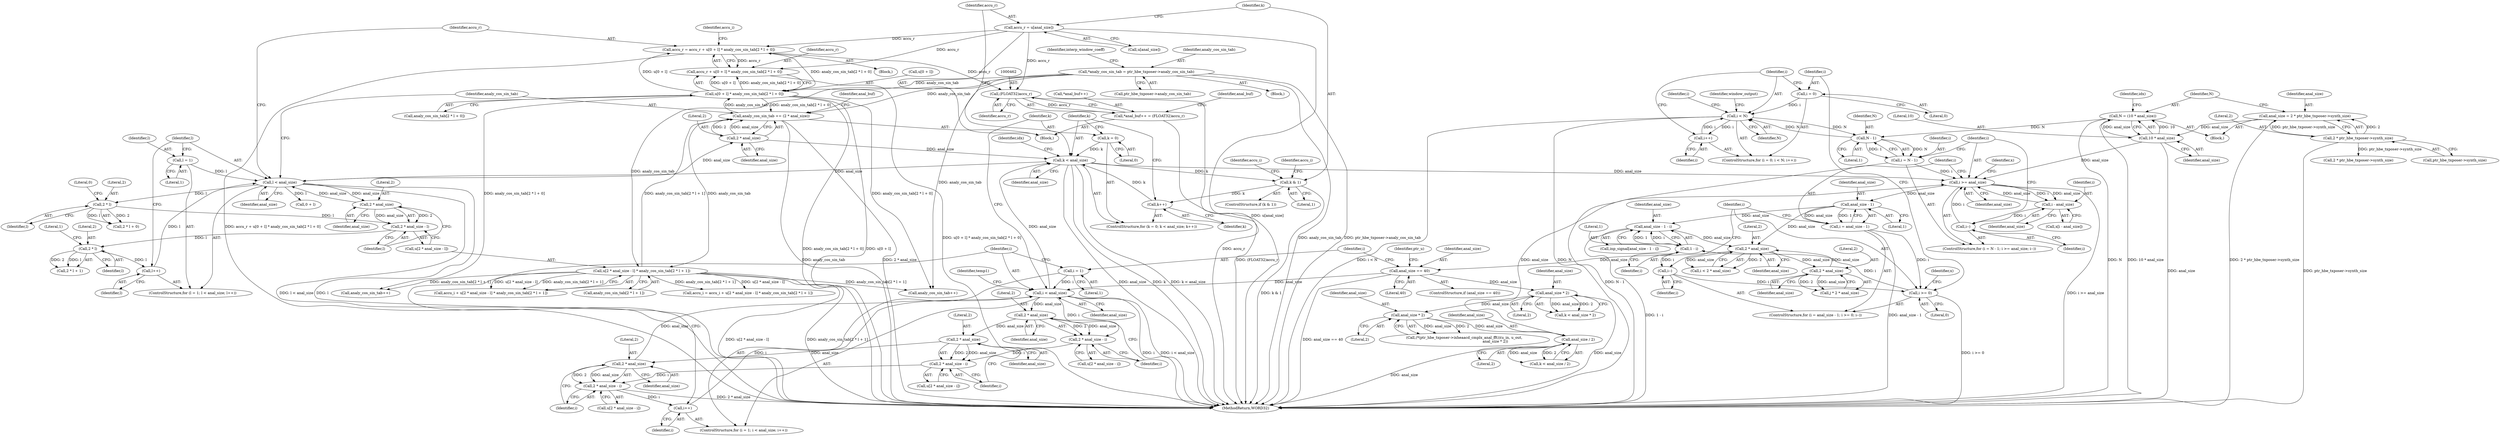 digraph "0_Android_04e8cd58f075bec5892e369c8deebca9c67e855c_2@integer" {
"1000416" [label="(Call,accu_r = accu_r + u[0 + l] * analy_cos_sin_tab[2 * l + 0])"];
"1000385" [label="(Call,accu_r = u[anal_size])"];
"1000420" [label="(Call,u[0 + l] * analy_cos_sin_tab[2 * l + 0])"];
"1000452" [label="(Call,analy_cos_sin_tab += (2 * anal_size))"];
"1000454" [label="(Call,2 * anal_size)"];
"1000410" [label="(Call,l < anal_size)"];
"1000407" [label="(Call,l = 1)"];
"1000413" [label="(Call,l++)"];
"1000448" [label="(Call,2 * l)"];
"1000440" [label="(Call,2 * anal_size - l)"];
"1000441" [label="(Call,2 * anal_size)"];
"1000429" [label="(Call,2 * l)"];
"1000379" [label="(Call,k < anal_size)"];
"1000376" [label="(Call,k = 0)"];
"1000382" [label="(Call,k++)"];
"1000391" [label="(Call,k & 1)"];
"1000327" [label="(Call,i < anal_size)"];
"1000330" [label="(Call,i++)"];
"1000369" [label="(Call,2 * anal_size - i)"];
"1000370" [label="(Call,2 * anal_size)"];
"1000357" [label="(Call,2 * anal_size)"];
"1000343" [label="(Call,2 * anal_size)"];
"1000356" [label="(Call,2 * anal_size - i)"];
"1000342" [label="(Call,2 * anal_size - i)"];
"1000324" [label="(Call,i = 1)"];
"1000319" [label="(Call,anal_size == 40)"];
"1000281" [label="(Call,2 * anal_size)"];
"1000310" [label="(Call,2 * anal_size)"];
"1000234" [label="(Call,anal_size - 1)"];
"1000216" [label="(Call,i >= anal_size)"];
"1000211" [label="(Call,i = N - 1)"];
"1000213" [label="(Call,N - 1)"];
"1000258" [label="(Call,i < N)"];
"1000261" [label="(Call,i++)"];
"1000255" [label="(Call,i = 0)"];
"1000113" [label="(Call,N = (10 * anal_size))"];
"1000115" [label="(Call,10 * anal_size)"];
"1000105" [label="(Call,anal_size = 2 * ptr_hbe_txposer->synth_size)"];
"1000107" [label="(Call,2 * ptr_hbe_txposer->synth_size)"];
"1000219" [label="(Call,i--)"];
"1000228" [label="(Call,i - anal_size)"];
"1000537" [label="(Call,anal_size / 2)"];
"1000524" [label="(Call,anal_size * 2)"];
"1000487" [label="(Call,anal_size * 2)"];
"1000249" [label="(Call,anal_size - 1 - i)"];
"1000251" [label="(Call,1 - i)"];
"1000237" [label="(Call,i >= 0)"];
"1000232" [label="(Call,i = anal_size - 1)"];
"1000240" [label="(Call,i--)"];
"1000437" [label="(Call,u[2 * anal_size - l] * analy_cos_sin_tab[2 * l + 1])"];
"1000145" [label="(Call,*analy_cos_sin_tab = ptr_hbe_txposer->analy_cos_sin_tab)"];
"1000418" [label="(Call,accu_r + u[0 + l] * analy_cos_sin_tab[2 * l + 0])"];
"1000461" [label="(Call,(FLOAT32)accu_r)"];
"1000457" [label="(Call,*anal_buf++ = (FLOAT32)accu_r)"];
"1000457" [label="(Call,*anal_buf++ = (FLOAT32)accu_r)"];
"1000217" [label="(Identifier,i)"];
"1000440" [label="(Call,2 * anal_size - l)"];
"1000369" [label="(Call,2 * anal_size - i)"];
"1000429" [label="(Call,2 * l)"];
"1000499" [label="(Call,analy_cos_sin_tab++)"];
"1000387" [label="(Call,u[anal_size])"];
"1000373" [label="(Identifier,i)"];
"1000345" [label="(Identifier,anal_size)"];
"1000320" [label="(Identifier,anal_size)"];
"1000328" [label="(Identifier,i)"];
"1000395" [label="(Identifier,accu_i)"];
"1000461" [label="(Call,(FLOAT32)accu_r)"];
"1000413" [label="(Call,l++)"];
"1000346" [label="(Identifier,i)"];
"1000218" [label="(Identifier,anal_size)"];
"1000108" [label="(Literal,2)"];
"1000152" [label="(Identifier,interp_window_coeff)"];
"1000521" [label="(Call,(*(ptr_hbe_txposer->ixheaacd_cmplx_anal_fft))(u_in, u_out,\n                                                      anal_size * 2))"];
"1000463" [label="(Identifier,accu_r)"];
"1000354" [label="(Call,u[2 * anal_size - i])"];
"1000357" [label="(Call,2 * anal_size)"];
"1000259" [label="(Identifier,i)"];
"1000377" [label="(Identifier,k)"];
"1000219" [label="(Call,i--)"];
"1000240" [label="(Call,i--)"];
"1000535" [label="(Call,k < anal_size / 2)"];
"1000186" [label="(Call,2 * ptr_hbe_txposer->synth_size)"];
"1000410" [label="(Call,l < anal_size)"];
"1000131" [label="(Block,)"];
"1000281" [label="(Call,2 * anal_size)"];
"1000107" [label="(Call,2 * ptr_hbe_txposer->synth_size)"];
"1000329" [label="(Identifier,anal_size)"];
"1000386" [label="(Identifier,accu_r)"];
"1000525" [label="(Identifier,anal_size)"];
"1000392" [label="(Identifier,k)"];
"1000384" [label="(Block,)"];
"1000385" [label="(Call,accu_r = u[anal_size])"];
"1000114" [label="(Identifier,N)"];
"1000420" [label="(Call,u[0 + l] * analy_cos_sin_tab[2 * l + 0])"];
"1000407" [label="(Call,l = 1)"];
"1000375" [label="(ControlStructure,for (k = 0; k < anal_size; k++))"];
"1000147" [label="(Call,ptr_hbe_txposer->analy_cos_sin_tab)"];
"1000423" [label="(Call,0 + l)"];
"1000251" [label="(Call,1 - i)"];
"1000488" [label="(Identifier,anal_size)"];
"1000539" [label="(Literal,2)"];
"1000458" [label="(Call,*anal_buf++)"];
"1000371" [label="(Literal,2)"];
"1000447" [label="(Call,2 * l + 1)"];
"1000581" [label="(MethodReturn,WORD32)"];
"1000254" [label="(ControlStructure,for (i = 0; i < N; i++))"];
"1000467" [label="(Identifier,anal_buf)"];
"1000451" [label="(Literal,1)"];
"1000401" [label="(Identifier,accu_i)"];
"1000321" [label="(Literal,40)"];
"1000253" [label="(Identifier,i)"];
"1000441" [label="(Call,2 * anal_size)"];
"1000390" [label="(ControlStructure,if (k & 1))"];
"1000236" [label="(Literal,1)"];
"1000526" [label="(Literal,2)"];
"1000367" [label="(Call,u[2 * anal_size - i])"];
"1000342" [label="(Call,2 * anal_size - i)"];
"1000211" [label="(Call,i = N - 1)"];
"1000432" [label="(Literal,0)"];
"1000113" [label="(Call,N = (10 * anal_size))"];
"1000120" [label="(Identifier,idx)"];
"1000433" [label="(Call,accu_i = accu_i + u[2 * anal_size - l] * analy_cos_sin_tab[2 * l + 1])"];
"1000323" [label="(ControlStructure,for (i = 1; i < anal_size; i++))"];
"1000510" [label="(Call,analy_cos_sin_tab++)"];
"1000437" [label="(Call,u[2 * anal_size - l] * analy_cos_sin_tab[2 * l + 1])"];
"1000444" [label="(Identifier,l)"];
"1000383" [label="(Identifier,k)"];
"1000358" [label="(Literal,2)"];
"1000250" [label="(Identifier,anal_size)"];
"1000326" [label="(Literal,1)"];
"1000382" [label="(Call,k++)"];
"1000232" [label="(Call,i = anal_size - 1)"];
"1000238" [label="(Identifier,i)"];
"1000146" [label="(Identifier,analy_cos_sin_tab)"];
"1000370" [label="(Call,2 * anal_size)"];
"1000359" [label="(Identifier,anal_size)"];
"1000255" [label="(Call,i = 0)"];
"1000456" [label="(Identifier,anal_size)"];
"1000393" [label="(Literal,1)"];
"1000431" [label="(Identifier,l)"];
"1000376" [label="(Call,k = 0)"];
"1000130" [label="(Identifier,idx)"];
"1000417" [label="(Identifier,accu_r)"];
"1000102" [label="(Block,)"];
"1000430" [label="(Literal,2)"];
"1000415" [label="(Block,)"];
"1000344" [label="(Literal,2)"];
"1000379" [label="(Call,k < anal_size)"];
"1000372" [label="(Identifier,anal_size)"];
"1000414" [label="(Identifier,l)"];
"1000443" [label="(Identifier,anal_size)"];
"1000234" [label="(Call,anal_size - 1)"];
"1000416" [label="(Call,accu_r = accu_r + u[0 + l] * analy_cos_sin_tab[2 * l + 0])"];
"1000249" [label="(Call,anal_size - 1 - i)"];
"1000330" [label="(Call,i++)"];
"1000325" [label="(Identifier,i)"];
"1000485" [label="(Call,k < anal_size * 2)"];
"1000327" [label="(Call,i < anal_size)"];
"1000226" [label="(Call,x[i - anal_size])"];
"1000233" [label="(Identifier,i)"];
"1000237" [label="(Call,i >= 0)"];
"1000277" [label="(Identifier,i)"];
"1000241" [label="(Identifier,i)"];
"1000408" [label="(Identifier,l)"];
"1000257" [label="(Literal,0)"];
"1000145" [label="(Call,*analy_cos_sin_tab = ptr_hbe_txposer->analy_cos_sin_tab)"];
"1000454" [label="(Call,2 * anal_size)"];
"1000411" [label="(Identifier,l)"];
"1000235" [label="(Identifier,anal_size)"];
"1000252" [label="(Literal,1)"];
"1000262" [label="(Identifier,i)"];
"1000335" [label="(Identifier,temp1)"];
"1000449" [label="(Literal,2)"];
"1000116" [label="(Literal,10)"];
"1000356" [label="(Call,2 * anal_size - i)"];
"1000381" [label="(Identifier,anal_size)"];
"1000412" [label="(Identifier,anal_size)"];
"1000455" [label="(Literal,2)"];
"1000115" [label="(Call,10 * anal_size)"];
"1000215" [label="(Literal,1)"];
"1000319" [label="(Call,anal_size == 40)"];
"1000231" [label="(ControlStructure,for (i = anal_size - 1; i >= 0; i--))"];
"1000343" [label="(Call,2 * anal_size)"];
"1000445" [label="(Call,analy_cos_sin_tab[2 * l + 1])"];
"1000105" [label="(Call,anal_size = 2 * ptr_hbe_txposer->synth_size)"];
"1000230" [label="(Identifier,anal_size)"];
"1000210" [label="(ControlStructure,for (i = N - 1; i >= anal_size; i--))"];
"1000391" [label="(Call,k & 1)"];
"1000279" [label="(Call,i < 2 * anal_size)"];
"1000214" [label="(Identifier,N)"];
"1000421" [label="(Call,u[0 + l])"];
"1000331" [label="(Identifier,i)"];
"1000312" [label="(Identifier,anal_size)"];
"1000434" [label="(Identifier,accu_i)"];
"1000282" [label="(Literal,2)"];
"1000220" [label="(Identifier,i)"];
"1000260" [label="(Identifier,N)"];
"1000448" [label="(Call,2 * l)"];
"1000228" [label="(Call,i - anal_size)"];
"1000438" [label="(Call,u[2 * anal_size - l])"];
"1000524" [label="(Call,anal_size * 2)"];
"1000245" [label="(Identifier,x)"];
"1000450" [label="(Identifier,l)"];
"1000380" [label="(Identifier,k)"];
"1000340" [label="(Call,u[2 * anal_size - i])"];
"1000261" [label="(Call,i++)"];
"1000318" [label="(ControlStructure,if (anal_size == 40))"];
"1000256" [label="(Identifier,i)"];
"1000117" [label="(Identifier,anal_size)"];
"1000109" [label="(Call,ptr_hbe_txposer->synth_size)"];
"1000229" [label="(Identifier,i)"];
"1000489" [label="(Literal,2)"];
"1000426" [label="(Call,analy_cos_sin_tab[2 * l + 0])"];
"1000216" [label="(Call,i >= anal_size)"];
"1000475" [label="(Identifier,ptr_u)"];
"1000409" [label="(Literal,1)"];
"1000224" [label="(Identifier,x)"];
"1000360" [label="(Identifier,i)"];
"1000453" [label="(Identifier,analy_cos_sin_tab)"];
"1000311" [label="(Literal,2)"];
"1000538" [label="(Identifier,anal_size)"];
"1000419" [label="(Identifier,accu_r)"];
"1000239" [label="(Literal,0)"];
"1000406" [label="(ControlStructure,for (l = 1; l < anal_size; l++))"];
"1000537" [label="(Call,anal_size / 2)"];
"1000452" [label="(Call,analy_cos_sin_tab += (2 * anal_size))"];
"1000378" [label="(Literal,0)"];
"1000213" [label="(Call,N - 1)"];
"1000324" [label="(Call,i = 1)"];
"1000308" [label="(Call,j * 2 * anal_size)"];
"1000435" [label="(Call,accu_i + u[2 * anal_size - l] * analy_cos_sin_tab[2 * l + 1])"];
"1000442" [label="(Literal,2)"];
"1000428" [label="(Call,2 * l + 0)"];
"1000258" [label="(Call,i < N)"];
"1000212" [label="(Identifier,i)"];
"1000487" [label="(Call,anal_size * 2)"];
"1000460" [label="(Identifier,anal_buf)"];
"1000310" [label="(Call,2 * anal_size)"];
"1000106" [label="(Identifier,anal_size)"];
"1000247" [label="(Call,inp_signal[anal_size - 1 - i])"];
"1000283" [label="(Identifier,anal_size)"];
"1000266" [label="(Identifier,window_output)"];
"1000418" [label="(Call,accu_r + u[0 + l] * analy_cos_sin_tab[2 * l + 0])"];
"1000416" -> "1000415"  [label="AST: "];
"1000416" -> "1000418"  [label="CFG: "];
"1000417" -> "1000416"  [label="AST: "];
"1000418" -> "1000416"  [label="AST: "];
"1000434" -> "1000416"  [label="CFG: "];
"1000416" -> "1000581"  [label="DDG: accu_r + u[0 + l] * analy_cos_sin_tab[2 * l + 0]"];
"1000385" -> "1000416"  [label="DDG: accu_r"];
"1000420" -> "1000416"  [label="DDG: u[0 + l]"];
"1000420" -> "1000416"  [label="DDG: analy_cos_sin_tab[2 * l + 0]"];
"1000416" -> "1000418"  [label="DDG: accu_r"];
"1000416" -> "1000461"  [label="DDG: accu_r"];
"1000385" -> "1000384"  [label="AST: "];
"1000385" -> "1000387"  [label="CFG: "];
"1000386" -> "1000385"  [label="AST: "];
"1000387" -> "1000385"  [label="AST: "];
"1000392" -> "1000385"  [label="CFG: "];
"1000385" -> "1000581"  [label="DDG: u[anal_size]"];
"1000385" -> "1000418"  [label="DDG: accu_r"];
"1000385" -> "1000461"  [label="DDG: accu_r"];
"1000420" -> "1000418"  [label="AST: "];
"1000420" -> "1000426"  [label="CFG: "];
"1000421" -> "1000420"  [label="AST: "];
"1000426" -> "1000420"  [label="AST: "];
"1000418" -> "1000420"  [label="CFG: "];
"1000420" -> "1000581"  [label="DDG: analy_cos_sin_tab[2 * l + 0]"];
"1000420" -> "1000581"  [label="DDG: u[0 + l]"];
"1000420" -> "1000418"  [label="DDG: u[0 + l]"];
"1000420" -> "1000418"  [label="DDG: analy_cos_sin_tab[2 * l + 0]"];
"1000452" -> "1000420"  [label="DDG: analy_cos_sin_tab"];
"1000145" -> "1000420"  [label="DDG: analy_cos_sin_tab"];
"1000420" -> "1000452"  [label="DDG: analy_cos_sin_tab[2 * l + 0]"];
"1000420" -> "1000499"  [label="DDG: analy_cos_sin_tab[2 * l + 0]"];
"1000420" -> "1000510"  [label="DDG: analy_cos_sin_tab[2 * l + 0]"];
"1000452" -> "1000384"  [label="AST: "];
"1000452" -> "1000454"  [label="CFG: "];
"1000453" -> "1000452"  [label="AST: "];
"1000454" -> "1000452"  [label="AST: "];
"1000460" -> "1000452"  [label="CFG: "];
"1000452" -> "1000581"  [label="DDG: analy_cos_sin_tab"];
"1000452" -> "1000581"  [label="DDG: 2 * anal_size"];
"1000452" -> "1000437"  [label="DDG: analy_cos_sin_tab"];
"1000454" -> "1000452"  [label="DDG: 2"];
"1000454" -> "1000452"  [label="DDG: anal_size"];
"1000437" -> "1000452"  [label="DDG: analy_cos_sin_tab[2 * l + 1]"];
"1000145" -> "1000452"  [label="DDG: analy_cos_sin_tab"];
"1000454" -> "1000456"  [label="CFG: "];
"1000455" -> "1000454"  [label="AST: "];
"1000456" -> "1000454"  [label="AST: "];
"1000454" -> "1000379"  [label="DDG: anal_size"];
"1000410" -> "1000454"  [label="DDG: anal_size"];
"1000410" -> "1000406"  [label="AST: "];
"1000410" -> "1000412"  [label="CFG: "];
"1000411" -> "1000410"  [label="AST: "];
"1000412" -> "1000410"  [label="AST: "];
"1000417" -> "1000410"  [label="CFG: "];
"1000453" -> "1000410"  [label="CFG: "];
"1000410" -> "1000581"  [label="DDG: l"];
"1000410" -> "1000581"  [label="DDG: l < anal_size"];
"1000407" -> "1000410"  [label="DDG: l"];
"1000413" -> "1000410"  [label="DDG: l"];
"1000441" -> "1000410"  [label="DDG: anal_size"];
"1000379" -> "1000410"  [label="DDG: anal_size"];
"1000410" -> "1000423"  [label="DDG: l"];
"1000410" -> "1000429"  [label="DDG: l"];
"1000410" -> "1000441"  [label="DDG: anal_size"];
"1000407" -> "1000406"  [label="AST: "];
"1000407" -> "1000409"  [label="CFG: "];
"1000408" -> "1000407"  [label="AST: "];
"1000409" -> "1000407"  [label="AST: "];
"1000411" -> "1000407"  [label="CFG: "];
"1000413" -> "1000406"  [label="AST: "];
"1000413" -> "1000414"  [label="CFG: "];
"1000414" -> "1000413"  [label="AST: "];
"1000411" -> "1000413"  [label="CFG: "];
"1000448" -> "1000413"  [label="DDG: l"];
"1000448" -> "1000447"  [label="AST: "];
"1000448" -> "1000450"  [label="CFG: "];
"1000449" -> "1000448"  [label="AST: "];
"1000450" -> "1000448"  [label="AST: "];
"1000451" -> "1000448"  [label="CFG: "];
"1000448" -> "1000447"  [label="DDG: 2"];
"1000448" -> "1000447"  [label="DDG: l"];
"1000440" -> "1000448"  [label="DDG: l"];
"1000440" -> "1000438"  [label="AST: "];
"1000440" -> "1000444"  [label="CFG: "];
"1000441" -> "1000440"  [label="AST: "];
"1000444" -> "1000440"  [label="AST: "];
"1000438" -> "1000440"  [label="CFG: "];
"1000441" -> "1000440"  [label="DDG: 2"];
"1000441" -> "1000440"  [label="DDG: anal_size"];
"1000429" -> "1000440"  [label="DDG: l"];
"1000441" -> "1000443"  [label="CFG: "];
"1000442" -> "1000441"  [label="AST: "];
"1000443" -> "1000441"  [label="AST: "];
"1000444" -> "1000441"  [label="CFG: "];
"1000429" -> "1000428"  [label="AST: "];
"1000429" -> "1000431"  [label="CFG: "];
"1000430" -> "1000429"  [label="AST: "];
"1000431" -> "1000429"  [label="AST: "];
"1000432" -> "1000429"  [label="CFG: "];
"1000429" -> "1000428"  [label="DDG: 2"];
"1000429" -> "1000428"  [label="DDG: l"];
"1000379" -> "1000375"  [label="AST: "];
"1000379" -> "1000381"  [label="CFG: "];
"1000380" -> "1000379"  [label="AST: "];
"1000381" -> "1000379"  [label="AST: "];
"1000386" -> "1000379"  [label="CFG: "];
"1000130" -> "1000379"  [label="CFG: "];
"1000379" -> "1000581"  [label="DDG: k"];
"1000379" -> "1000581"  [label="DDG: k < anal_size"];
"1000379" -> "1000581"  [label="DDG: anal_size"];
"1000379" -> "1000216"  [label="DDG: anal_size"];
"1000376" -> "1000379"  [label="DDG: k"];
"1000382" -> "1000379"  [label="DDG: k"];
"1000327" -> "1000379"  [label="DDG: anal_size"];
"1000379" -> "1000391"  [label="DDG: k"];
"1000376" -> "1000375"  [label="AST: "];
"1000376" -> "1000378"  [label="CFG: "];
"1000377" -> "1000376"  [label="AST: "];
"1000378" -> "1000376"  [label="AST: "];
"1000380" -> "1000376"  [label="CFG: "];
"1000382" -> "1000375"  [label="AST: "];
"1000382" -> "1000383"  [label="CFG: "];
"1000383" -> "1000382"  [label="AST: "];
"1000380" -> "1000382"  [label="CFG: "];
"1000391" -> "1000382"  [label="DDG: k"];
"1000391" -> "1000390"  [label="AST: "];
"1000391" -> "1000393"  [label="CFG: "];
"1000392" -> "1000391"  [label="AST: "];
"1000393" -> "1000391"  [label="AST: "];
"1000395" -> "1000391"  [label="CFG: "];
"1000401" -> "1000391"  [label="CFG: "];
"1000391" -> "1000581"  [label="DDG: k & 1"];
"1000327" -> "1000323"  [label="AST: "];
"1000327" -> "1000329"  [label="CFG: "];
"1000328" -> "1000327"  [label="AST: "];
"1000329" -> "1000327"  [label="AST: "];
"1000335" -> "1000327"  [label="CFG: "];
"1000377" -> "1000327"  [label="CFG: "];
"1000327" -> "1000581"  [label="DDG: i"];
"1000327" -> "1000581"  [label="DDG: i < anal_size"];
"1000330" -> "1000327"  [label="DDG: i"];
"1000324" -> "1000327"  [label="DDG: i"];
"1000319" -> "1000327"  [label="DDG: anal_size"];
"1000370" -> "1000327"  [label="DDG: anal_size"];
"1000327" -> "1000343"  [label="DDG: anal_size"];
"1000327" -> "1000342"  [label="DDG: i"];
"1000330" -> "1000323"  [label="AST: "];
"1000330" -> "1000331"  [label="CFG: "];
"1000331" -> "1000330"  [label="AST: "];
"1000328" -> "1000330"  [label="CFG: "];
"1000369" -> "1000330"  [label="DDG: i"];
"1000369" -> "1000367"  [label="AST: "];
"1000369" -> "1000373"  [label="CFG: "];
"1000370" -> "1000369"  [label="AST: "];
"1000373" -> "1000369"  [label="AST: "];
"1000367" -> "1000369"  [label="CFG: "];
"1000369" -> "1000581"  [label="DDG: 2 * anal_size"];
"1000370" -> "1000369"  [label="DDG: 2"];
"1000370" -> "1000369"  [label="DDG: anal_size"];
"1000356" -> "1000369"  [label="DDG: i"];
"1000370" -> "1000372"  [label="CFG: "];
"1000371" -> "1000370"  [label="AST: "];
"1000372" -> "1000370"  [label="AST: "];
"1000373" -> "1000370"  [label="CFG: "];
"1000357" -> "1000370"  [label="DDG: anal_size"];
"1000357" -> "1000356"  [label="AST: "];
"1000357" -> "1000359"  [label="CFG: "];
"1000358" -> "1000357"  [label="AST: "];
"1000359" -> "1000357"  [label="AST: "];
"1000360" -> "1000357"  [label="CFG: "];
"1000357" -> "1000356"  [label="DDG: 2"];
"1000357" -> "1000356"  [label="DDG: anal_size"];
"1000343" -> "1000357"  [label="DDG: anal_size"];
"1000343" -> "1000342"  [label="AST: "];
"1000343" -> "1000345"  [label="CFG: "];
"1000344" -> "1000343"  [label="AST: "];
"1000345" -> "1000343"  [label="AST: "];
"1000346" -> "1000343"  [label="CFG: "];
"1000343" -> "1000342"  [label="DDG: 2"];
"1000343" -> "1000342"  [label="DDG: anal_size"];
"1000356" -> "1000354"  [label="AST: "];
"1000356" -> "1000360"  [label="CFG: "];
"1000360" -> "1000356"  [label="AST: "];
"1000354" -> "1000356"  [label="CFG: "];
"1000342" -> "1000356"  [label="DDG: i"];
"1000342" -> "1000340"  [label="AST: "];
"1000342" -> "1000346"  [label="CFG: "];
"1000346" -> "1000342"  [label="AST: "];
"1000340" -> "1000342"  [label="CFG: "];
"1000324" -> "1000323"  [label="AST: "];
"1000324" -> "1000326"  [label="CFG: "];
"1000325" -> "1000324"  [label="AST: "];
"1000326" -> "1000324"  [label="AST: "];
"1000328" -> "1000324"  [label="CFG: "];
"1000319" -> "1000318"  [label="AST: "];
"1000319" -> "1000321"  [label="CFG: "];
"1000320" -> "1000319"  [label="AST: "];
"1000321" -> "1000319"  [label="AST: "];
"1000325" -> "1000319"  [label="CFG: "];
"1000475" -> "1000319"  [label="CFG: "];
"1000319" -> "1000581"  [label="DDG: anal_size == 40"];
"1000281" -> "1000319"  [label="DDG: anal_size"];
"1000319" -> "1000487"  [label="DDG: anal_size"];
"1000281" -> "1000279"  [label="AST: "];
"1000281" -> "1000283"  [label="CFG: "];
"1000282" -> "1000281"  [label="AST: "];
"1000283" -> "1000281"  [label="AST: "];
"1000279" -> "1000281"  [label="CFG: "];
"1000281" -> "1000279"  [label="DDG: 2"];
"1000281" -> "1000279"  [label="DDG: anal_size"];
"1000310" -> "1000281"  [label="DDG: anal_size"];
"1000234" -> "1000281"  [label="DDG: anal_size"];
"1000249" -> "1000281"  [label="DDG: anal_size"];
"1000281" -> "1000310"  [label="DDG: anal_size"];
"1000310" -> "1000308"  [label="AST: "];
"1000310" -> "1000312"  [label="CFG: "];
"1000311" -> "1000310"  [label="AST: "];
"1000312" -> "1000310"  [label="AST: "];
"1000308" -> "1000310"  [label="CFG: "];
"1000310" -> "1000308"  [label="DDG: 2"];
"1000310" -> "1000308"  [label="DDG: anal_size"];
"1000234" -> "1000232"  [label="AST: "];
"1000234" -> "1000236"  [label="CFG: "];
"1000235" -> "1000234"  [label="AST: "];
"1000236" -> "1000234"  [label="AST: "];
"1000232" -> "1000234"  [label="CFG: "];
"1000234" -> "1000232"  [label="DDG: anal_size"];
"1000234" -> "1000232"  [label="DDG: 1"];
"1000216" -> "1000234"  [label="DDG: anal_size"];
"1000234" -> "1000249"  [label="DDG: anal_size"];
"1000216" -> "1000210"  [label="AST: "];
"1000216" -> "1000218"  [label="CFG: "];
"1000217" -> "1000216"  [label="AST: "];
"1000218" -> "1000216"  [label="AST: "];
"1000224" -> "1000216"  [label="CFG: "];
"1000233" -> "1000216"  [label="CFG: "];
"1000216" -> "1000581"  [label="DDG: i >= anal_size"];
"1000211" -> "1000216"  [label="DDG: i"];
"1000219" -> "1000216"  [label="DDG: i"];
"1000115" -> "1000216"  [label="DDG: anal_size"];
"1000228" -> "1000216"  [label="DDG: anal_size"];
"1000537" -> "1000216"  [label="DDG: anal_size"];
"1000216" -> "1000228"  [label="DDG: i"];
"1000216" -> "1000228"  [label="DDG: anal_size"];
"1000211" -> "1000210"  [label="AST: "];
"1000211" -> "1000213"  [label="CFG: "];
"1000212" -> "1000211"  [label="AST: "];
"1000213" -> "1000211"  [label="AST: "];
"1000217" -> "1000211"  [label="CFG: "];
"1000211" -> "1000581"  [label="DDG: N - 1"];
"1000213" -> "1000211"  [label="DDG: N"];
"1000213" -> "1000211"  [label="DDG: 1"];
"1000213" -> "1000215"  [label="CFG: "];
"1000214" -> "1000213"  [label="AST: "];
"1000215" -> "1000213"  [label="AST: "];
"1000258" -> "1000213"  [label="DDG: N"];
"1000113" -> "1000213"  [label="DDG: N"];
"1000213" -> "1000258"  [label="DDG: N"];
"1000258" -> "1000254"  [label="AST: "];
"1000258" -> "1000260"  [label="CFG: "];
"1000259" -> "1000258"  [label="AST: "];
"1000260" -> "1000258"  [label="AST: "];
"1000266" -> "1000258"  [label="CFG: "];
"1000277" -> "1000258"  [label="CFG: "];
"1000258" -> "1000581"  [label="DDG: N"];
"1000258" -> "1000581"  [label="DDG: i < N"];
"1000261" -> "1000258"  [label="DDG: i"];
"1000255" -> "1000258"  [label="DDG: i"];
"1000258" -> "1000261"  [label="DDG: i"];
"1000261" -> "1000254"  [label="AST: "];
"1000261" -> "1000262"  [label="CFG: "];
"1000262" -> "1000261"  [label="AST: "];
"1000259" -> "1000261"  [label="CFG: "];
"1000255" -> "1000254"  [label="AST: "];
"1000255" -> "1000257"  [label="CFG: "];
"1000256" -> "1000255"  [label="AST: "];
"1000257" -> "1000255"  [label="AST: "];
"1000259" -> "1000255"  [label="CFG: "];
"1000113" -> "1000102"  [label="AST: "];
"1000113" -> "1000115"  [label="CFG: "];
"1000114" -> "1000113"  [label="AST: "];
"1000115" -> "1000113"  [label="AST: "];
"1000120" -> "1000113"  [label="CFG: "];
"1000113" -> "1000581"  [label="DDG: N"];
"1000113" -> "1000581"  [label="DDG: 10 * anal_size"];
"1000115" -> "1000113"  [label="DDG: 10"];
"1000115" -> "1000113"  [label="DDG: anal_size"];
"1000115" -> "1000117"  [label="CFG: "];
"1000116" -> "1000115"  [label="AST: "];
"1000117" -> "1000115"  [label="AST: "];
"1000115" -> "1000581"  [label="DDG: anal_size"];
"1000105" -> "1000115"  [label="DDG: anal_size"];
"1000105" -> "1000102"  [label="AST: "];
"1000105" -> "1000107"  [label="CFG: "];
"1000106" -> "1000105"  [label="AST: "];
"1000107" -> "1000105"  [label="AST: "];
"1000114" -> "1000105"  [label="CFG: "];
"1000105" -> "1000581"  [label="DDG: 2 * ptr_hbe_txposer->synth_size"];
"1000107" -> "1000105"  [label="DDG: 2"];
"1000107" -> "1000105"  [label="DDG: ptr_hbe_txposer->synth_size"];
"1000107" -> "1000109"  [label="CFG: "];
"1000108" -> "1000107"  [label="AST: "];
"1000109" -> "1000107"  [label="AST: "];
"1000107" -> "1000581"  [label="DDG: ptr_hbe_txposer->synth_size"];
"1000107" -> "1000186"  [label="DDG: ptr_hbe_txposer->synth_size"];
"1000219" -> "1000210"  [label="AST: "];
"1000219" -> "1000220"  [label="CFG: "];
"1000220" -> "1000219"  [label="AST: "];
"1000217" -> "1000219"  [label="CFG: "];
"1000228" -> "1000219"  [label="DDG: i"];
"1000228" -> "1000226"  [label="AST: "];
"1000228" -> "1000230"  [label="CFG: "];
"1000229" -> "1000228"  [label="AST: "];
"1000230" -> "1000228"  [label="AST: "];
"1000226" -> "1000228"  [label="CFG: "];
"1000537" -> "1000535"  [label="AST: "];
"1000537" -> "1000539"  [label="CFG: "];
"1000538" -> "1000537"  [label="AST: "];
"1000539" -> "1000537"  [label="AST: "];
"1000535" -> "1000537"  [label="CFG: "];
"1000537" -> "1000581"  [label="DDG: anal_size"];
"1000537" -> "1000535"  [label="DDG: anal_size"];
"1000537" -> "1000535"  [label="DDG: 2"];
"1000524" -> "1000537"  [label="DDG: anal_size"];
"1000524" -> "1000521"  [label="AST: "];
"1000524" -> "1000526"  [label="CFG: "];
"1000525" -> "1000524"  [label="AST: "];
"1000526" -> "1000524"  [label="AST: "];
"1000521" -> "1000524"  [label="CFG: "];
"1000524" -> "1000521"  [label="DDG: anal_size"];
"1000524" -> "1000521"  [label="DDG: 2"];
"1000487" -> "1000524"  [label="DDG: anal_size"];
"1000487" -> "1000485"  [label="AST: "];
"1000487" -> "1000489"  [label="CFG: "];
"1000488" -> "1000487"  [label="AST: "];
"1000489" -> "1000487"  [label="AST: "];
"1000485" -> "1000487"  [label="CFG: "];
"1000487" -> "1000581"  [label="DDG: anal_size"];
"1000487" -> "1000485"  [label="DDG: anal_size"];
"1000487" -> "1000485"  [label="DDG: 2"];
"1000249" -> "1000247"  [label="AST: "];
"1000249" -> "1000251"  [label="CFG: "];
"1000250" -> "1000249"  [label="AST: "];
"1000251" -> "1000249"  [label="AST: "];
"1000247" -> "1000249"  [label="CFG: "];
"1000249" -> "1000581"  [label="DDG: 1 - i"];
"1000251" -> "1000249"  [label="DDG: 1"];
"1000251" -> "1000249"  [label="DDG: i"];
"1000251" -> "1000253"  [label="CFG: "];
"1000252" -> "1000251"  [label="AST: "];
"1000253" -> "1000251"  [label="AST: "];
"1000251" -> "1000240"  [label="DDG: i"];
"1000237" -> "1000251"  [label="DDG: i"];
"1000237" -> "1000231"  [label="AST: "];
"1000237" -> "1000239"  [label="CFG: "];
"1000238" -> "1000237"  [label="AST: "];
"1000239" -> "1000237"  [label="AST: "];
"1000245" -> "1000237"  [label="CFG: "];
"1000256" -> "1000237"  [label="CFG: "];
"1000237" -> "1000581"  [label="DDG: i >= 0"];
"1000232" -> "1000237"  [label="DDG: i"];
"1000240" -> "1000237"  [label="DDG: i"];
"1000232" -> "1000231"  [label="AST: "];
"1000233" -> "1000232"  [label="AST: "];
"1000238" -> "1000232"  [label="CFG: "];
"1000232" -> "1000581"  [label="DDG: anal_size - 1"];
"1000240" -> "1000231"  [label="AST: "];
"1000240" -> "1000241"  [label="CFG: "];
"1000241" -> "1000240"  [label="AST: "];
"1000238" -> "1000240"  [label="CFG: "];
"1000437" -> "1000435"  [label="AST: "];
"1000437" -> "1000445"  [label="CFG: "];
"1000438" -> "1000437"  [label="AST: "];
"1000445" -> "1000437"  [label="AST: "];
"1000435" -> "1000437"  [label="CFG: "];
"1000437" -> "1000581"  [label="DDG: u[2 * anal_size - l]"];
"1000437" -> "1000581"  [label="DDG: analy_cos_sin_tab[2 * l + 1]"];
"1000437" -> "1000433"  [label="DDG: u[2 * anal_size - l]"];
"1000437" -> "1000433"  [label="DDG: analy_cos_sin_tab[2 * l + 1]"];
"1000437" -> "1000435"  [label="DDG: u[2 * anal_size - l]"];
"1000437" -> "1000435"  [label="DDG: analy_cos_sin_tab[2 * l + 1]"];
"1000145" -> "1000437"  [label="DDG: analy_cos_sin_tab"];
"1000437" -> "1000499"  [label="DDG: analy_cos_sin_tab[2 * l + 1]"];
"1000437" -> "1000510"  [label="DDG: analy_cos_sin_tab[2 * l + 1]"];
"1000145" -> "1000131"  [label="AST: "];
"1000145" -> "1000147"  [label="CFG: "];
"1000146" -> "1000145"  [label="AST: "];
"1000147" -> "1000145"  [label="AST: "];
"1000152" -> "1000145"  [label="CFG: "];
"1000145" -> "1000581"  [label="DDG: analy_cos_sin_tab"];
"1000145" -> "1000581"  [label="DDG: ptr_hbe_txposer->analy_cos_sin_tab"];
"1000145" -> "1000499"  [label="DDG: analy_cos_sin_tab"];
"1000419" -> "1000418"  [label="AST: "];
"1000418" -> "1000581"  [label="DDG: u[0 + l] * analy_cos_sin_tab[2 * l + 0]"];
"1000461" -> "1000457"  [label="AST: "];
"1000461" -> "1000463"  [label="CFG: "];
"1000462" -> "1000461"  [label="AST: "];
"1000463" -> "1000461"  [label="AST: "];
"1000457" -> "1000461"  [label="CFG: "];
"1000461" -> "1000581"  [label="DDG: accu_r"];
"1000461" -> "1000457"  [label="DDG: accu_r"];
"1000457" -> "1000384"  [label="AST: "];
"1000458" -> "1000457"  [label="AST: "];
"1000467" -> "1000457"  [label="CFG: "];
"1000457" -> "1000581"  [label="DDG: (FLOAT32)accu_r"];
}
